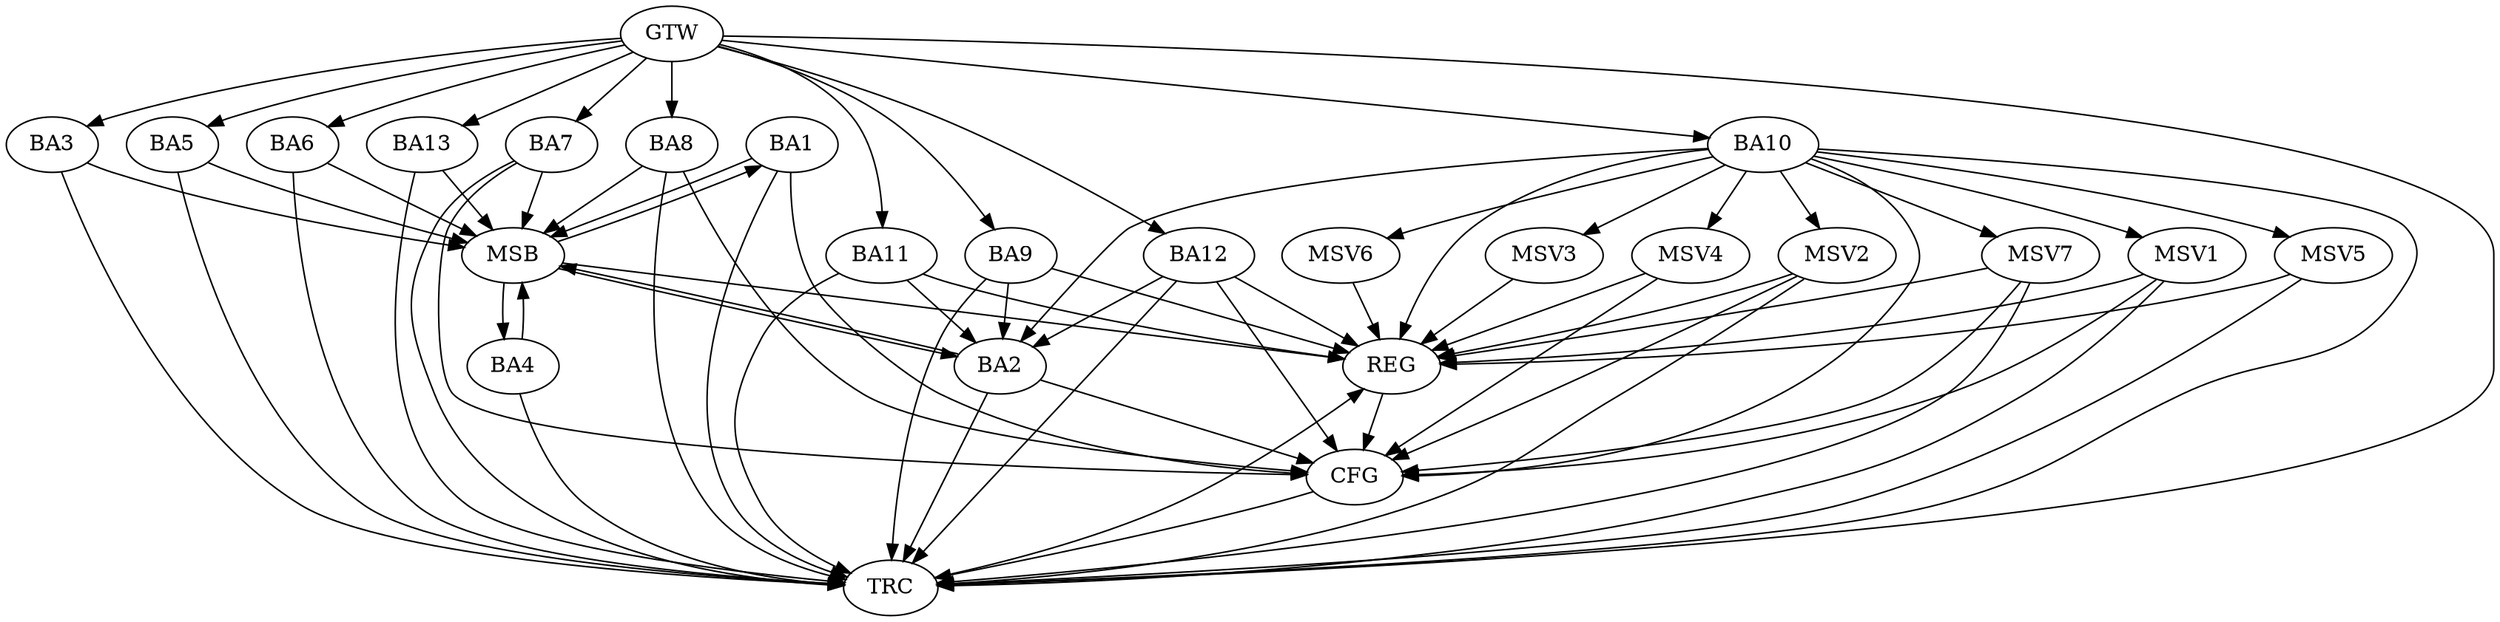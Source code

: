 strict digraph G {
  BA1 [ label="BA1" ];
  BA2 [ label="BA2" ];
  BA3 [ label="BA3" ];
  BA4 [ label="BA4" ];
  BA5 [ label="BA5" ];
  BA6 [ label="BA6" ];
  BA7 [ label="BA7" ];
  BA8 [ label="BA8" ];
  BA9 [ label="BA9" ];
  BA10 [ label="BA10" ];
  BA11 [ label="BA11" ];
  BA12 [ label="BA12" ];
  BA13 [ label="BA13" ];
  GTW [ label="GTW" ];
  REG [ label="REG" ];
  MSB [ label="MSB" ];
  CFG [ label="CFG" ];
  TRC [ label="TRC" ];
  MSV1 [ label="MSV1" ];
  MSV2 [ label="MSV2" ];
  MSV3 [ label="MSV3" ];
  MSV4 [ label="MSV4" ];
  MSV5 [ label="MSV5" ];
  MSV6 [ label="MSV6" ];
  MSV7 [ label="MSV7" ];
  BA9 -> BA2;
  BA10 -> BA2;
  BA11 -> BA2;
  BA12 -> BA2;
  GTW -> BA3;
  GTW -> BA5;
  GTW -> BA6;
  GTW -> BA7;
  GTW -> BA8;
  GTW -> BA9;
  GTW -> BA10;
  GTW -> BA11;
  GTW -> BA12;
  GTW -> BA13;
  BA9 -> REG;
  BA10 -> REG;
  BA11 -> REG;
  BA12 -> REG;
  BA1 -> MSB;
  MSB -> BA2;
  MSB -> REG;
  BA2 -> MSB;
  MSB -> BA1;
  BA3 -> MSB;
  BA4 -> MSB;
  BA5 -> MSB;
  BA6 -> MSB;
  MSB -> BA4;
  BA7 -> MSB;
  BA8 -> MSB;
  BA13 -> MSB;
  BA7 -> CFG;
  BA1 -> CFG;
  BA10 -> CFG;
  BA12 -> CFG;
  BA2 -> CFG;
  BA8 -> CFG;
  REG -> CFG;
  BA1 -> TRC;
  BA2 -> TRC;
  BA3 -> TRC;
  BA4 -> TRC;
  BA5 -> TRC;
  BA6 -> TRC;
  BA7 -> TRC;
  BA8 -> TRC;
  BA9 -> TRC;
  BA10 -> TRC;
  BA11 -> TRC;
  BA12 -> TRC;
  BA13 -> TRC;
  GTW -> TRC;
  CFG -> TRC;
  TRC -> REG;
  BA10 -> MSV1;
  MSV1 -> REG;
  MSV1 -> TRC;
  MSV1 -> CFG;
  BA10 -> MSV2;
  MSV2 -> REG;
  MSV2 -> TRC;
  MSV2 -> CFG;
  BA10 -> MSV3;
  MSV3 -> REG;
  BA10 -> MSV4;
  MSV4 -> REG;
  MSV4 -> CFG;
  BA10 -> MSV5;
  MSV5 -> REG;
  MSV5 -> TRC;
  BA10 -> MSV6;
  MSV6 -> REG;
  BA10 -> MSV7;
  MSV7 -> REG;
  MSV7 -> TRC;
  MSV7 -> CFG;
}
